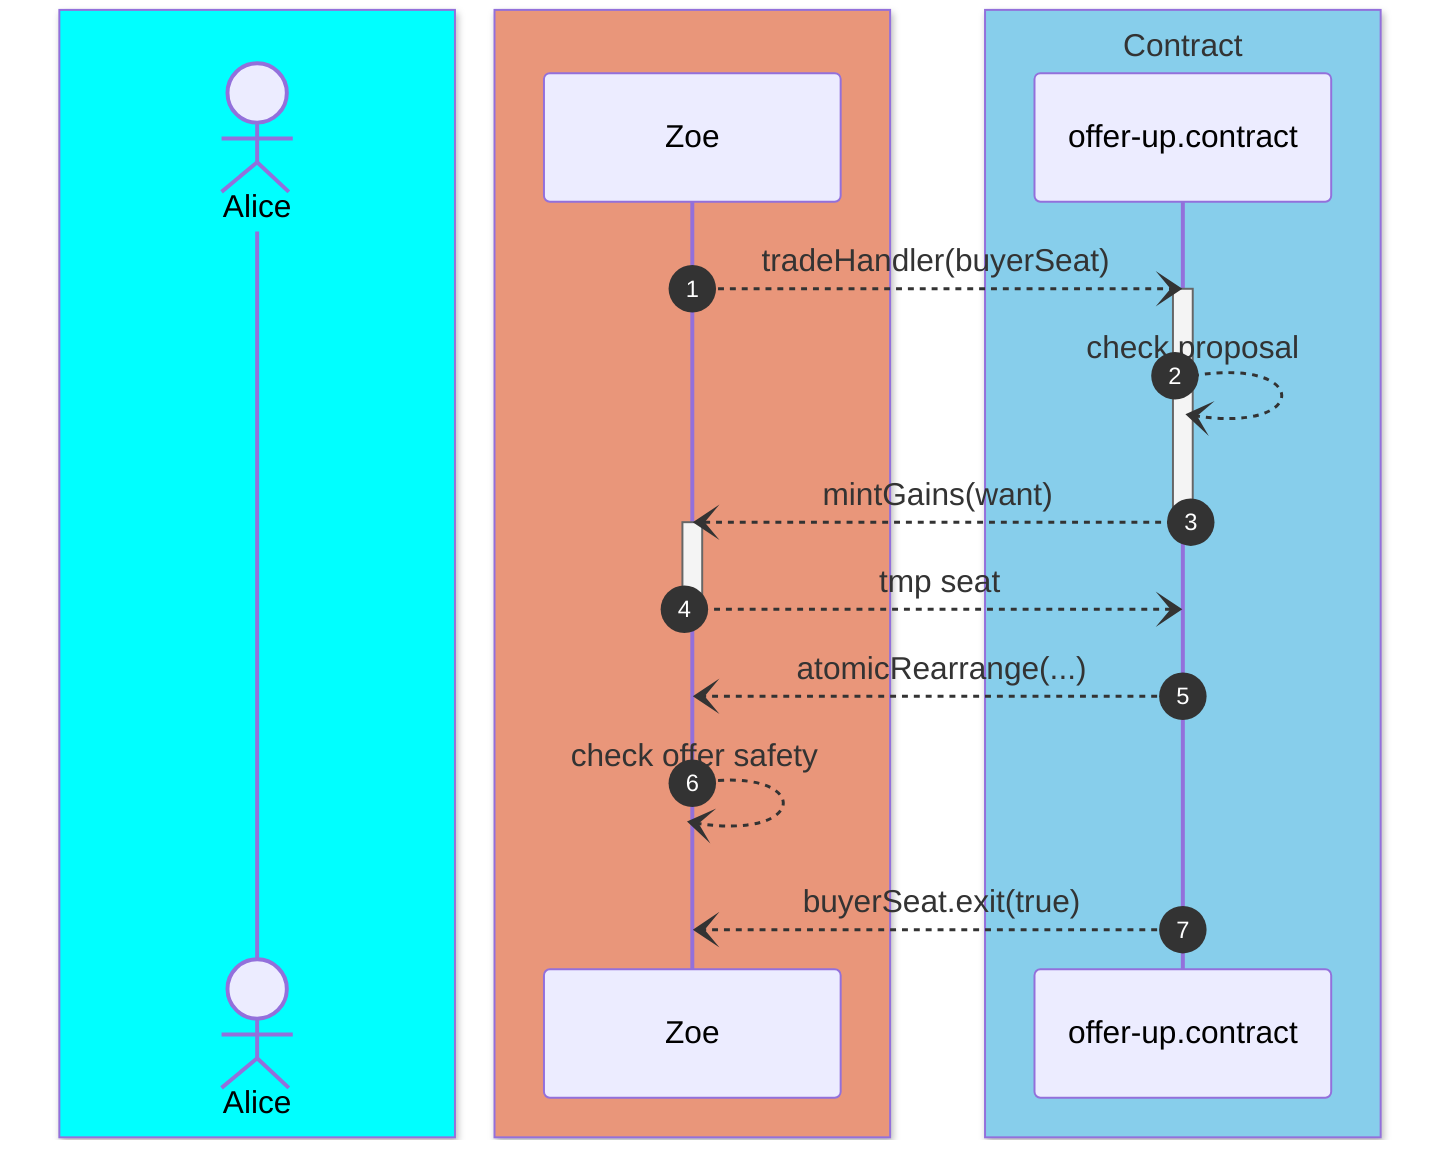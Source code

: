 sequenceDiagram
  autonumber

  box aqua
  actor A as Alice
  end

  box darksalmon
  participant Zoe
  end

  box skyblue Contract
  participant C as offer-up.contract
  end

    Zoe--)C: tradeHandler(buyerSeat)
    activate C
    C--)C: check proposal
    C--)Zoe: mintGains(want)
    deactivate C
    activate Zoe
    Zoe--)-C: tmp seat

    C--)Zoe: atomicRearrange(...)

    Zoe--)Zoe: check offer safety

    C--)Zoe: buyerSeat.exit(true)